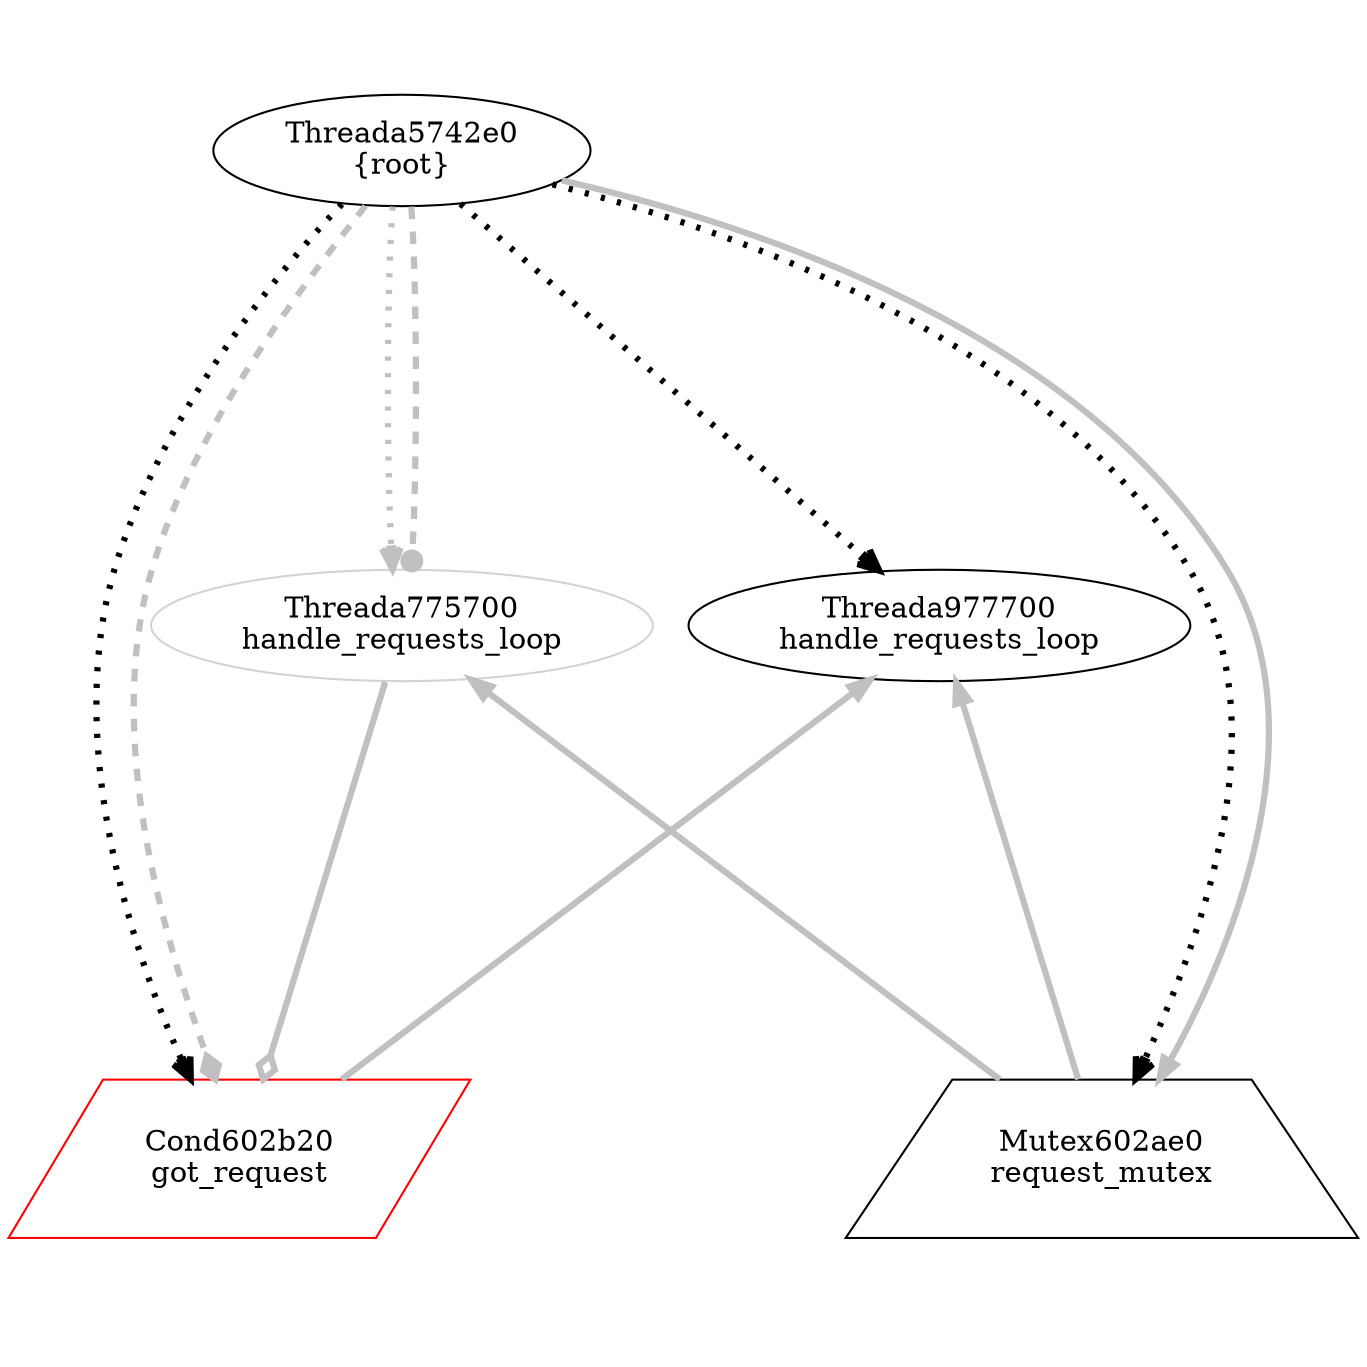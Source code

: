 digraph G {
graph[center=true, ratio=1];
Threada775700 [color=lightgrey,label="Threada775700\nhandle_requests_loop"];
Threada775700 -> Cond602b20 [arrowhead=odiamond,color=grey,penwidth=3];
Threada775700 -> Mutex602ae0 [color=grey,dir=back,penwidth=3];
Threada977700 [color=black,label="Threada977700\nhandle_requests_loop"];
Threada977700 -> Cond602b20 [arrowhead=odiamond,color=grey,dir=back,penwidth=3];
Threada977700 -> Mutex602ae0 [color=grey,dir=back,penwidth=3];
Threada5742e0 [color=black,label="Threada5742e0\n{root}"];
Threada5742e0 -> Mutex602ae0 [style=dotted,arrowhead=open,penwidth=3];
Threada5742e0 -> Cond602b20 [style=dotted,arrowhead=open,penwidth=3];
Threada5742e0 -> Threada775700 [style=dotted,arrowhead=open,color=grey,penwidth=3];
Threada5742e0 -> Threada977700 [style=dotted,arrowhead=open,penwidth=3];
Threada5742e0 -> Threada775700 [style=dashed,arrowhead=dot,color=grey,penwidth=3];
Threada5742e0 -> Cond602b20 [style=dashed,arrowhead=diamond,color=grey,penwidth=3];
Threada5742e0 -> Mutex602ae0 [color=grey,penwidth=3];
Cond602b20 [shape=parallelogram,color=red,label="Cond602b20\ngot_request"];
Mutex602ae0 [shape=trapezium,color=black,label="Mutex602ae0\nrequest_mutex"];
}